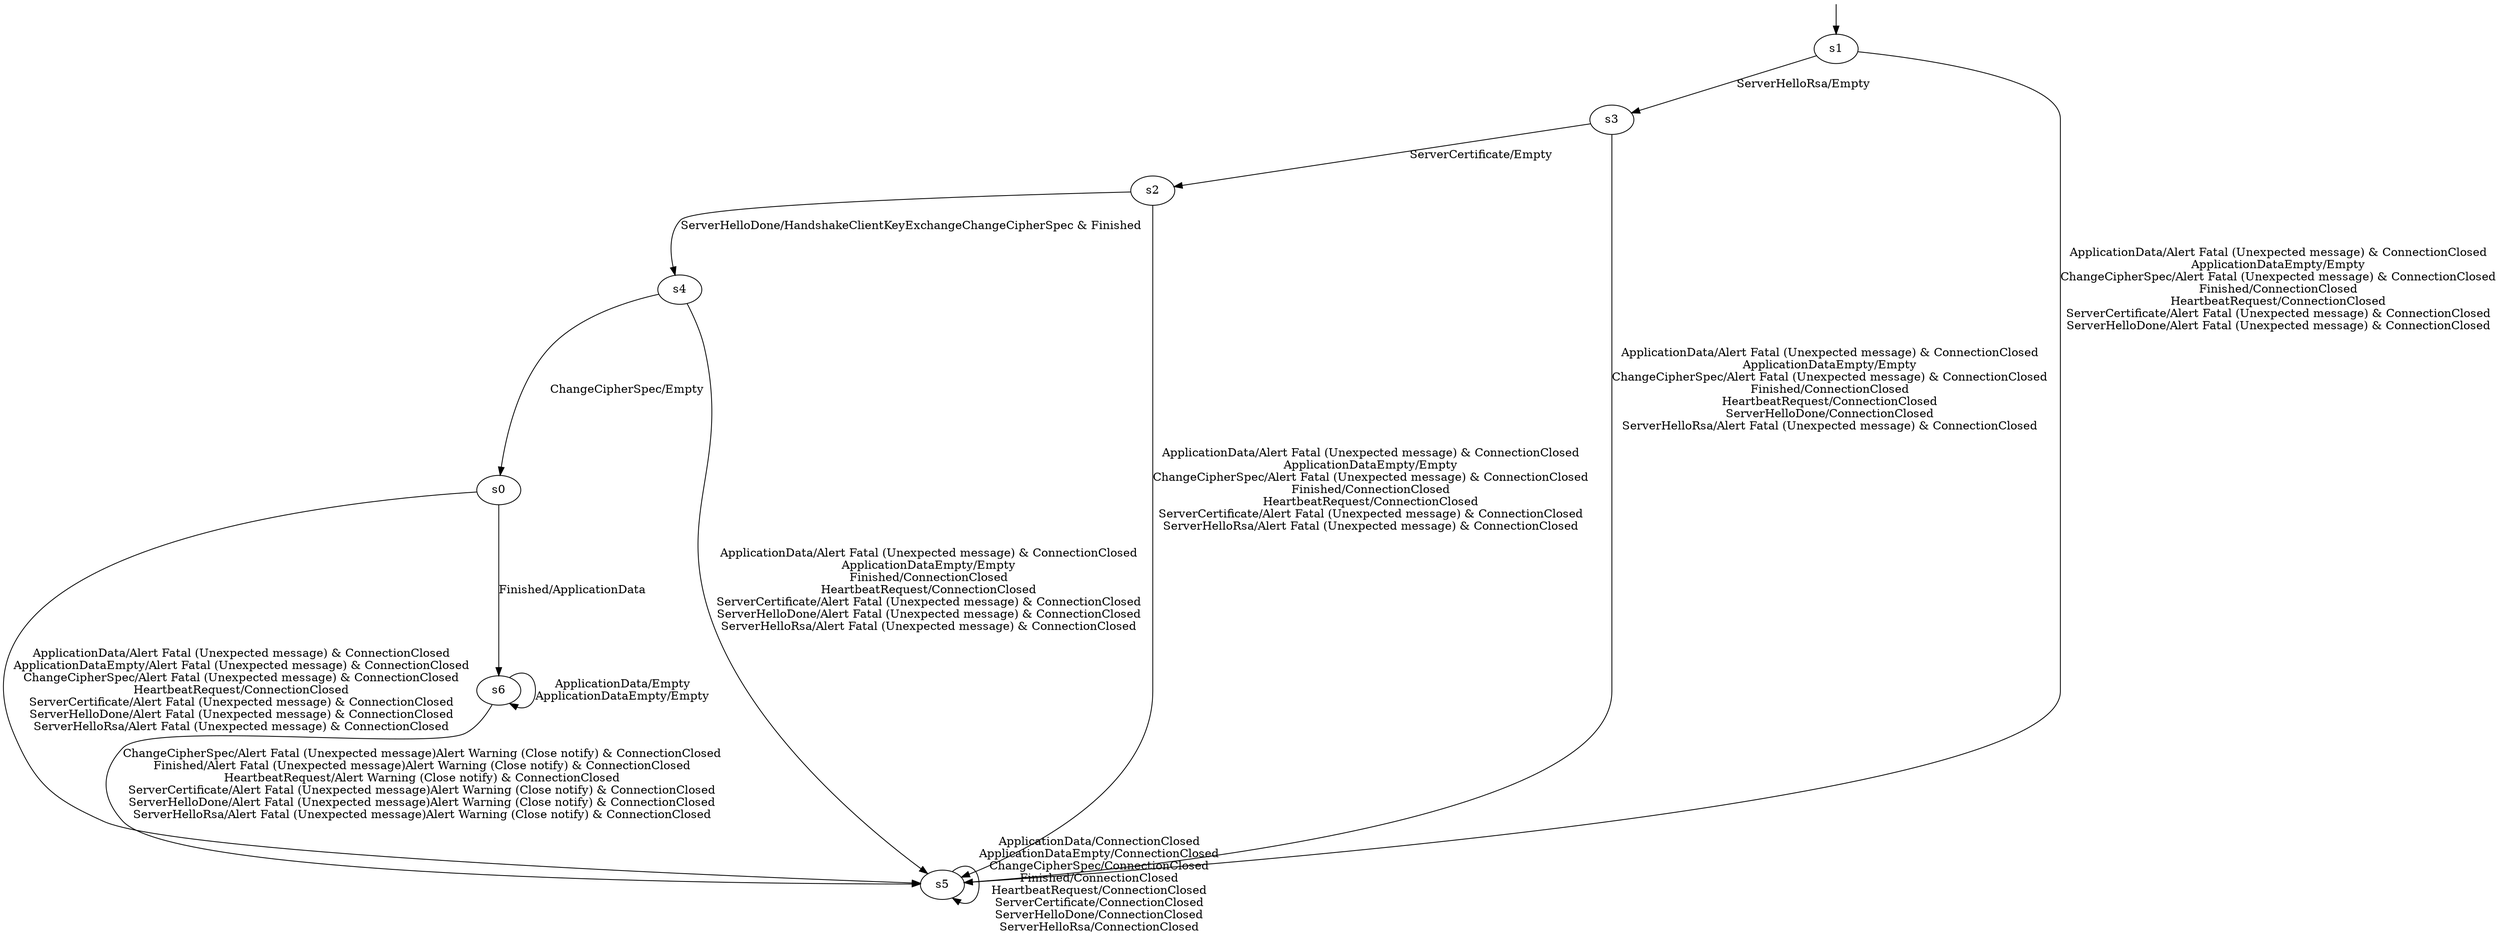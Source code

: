 digraph G {
__start0 [height="0", label="", shape="none", width="0"];
__start0 -> s1;
s1;
s0;
s2;
s3;
s4;
s5;
s6;
s1 -> s5  [label="ApplicationData/Alert Fatal (Unexpected message) & ConnectionClosed
ApplicationDataEmpty/Empty
ChangeCipherSpec/Alert Fatal (Unexpected message) & ConnectionClosed
Finished/ConnectionClosed
HeartbeatRequest/ConnectionClosed
ServerCertificate/Alert Fatal (Unexpected message) & ConnectionClosed
ServerHelloDone/Alert Fatal (Unexpected message) & ConnectionClosed"];
s1 -> s3  [label="ServerHelloRsa/Empty"];
s0 -> s5  [label="ApplicationData/Alert Fatal (Unexpected message) & ConnectionClosed
ApplicationDataEmpty/Alert Fatal (Unexpected message) & ConnectionClosed
ChangeCipherSpec/Alert Fatal (Unexpected message) & ConnectionClosed
HeartbeatRequest/ConnectionClosed
ServerCertificate/Alert Fatal (Unexpected message) & ConnectionClosed
ServerHelloDone/Alert Fatal (Unexpected message) & ConnectionClosed
ServerHelloRsa/Alert Fatal (Unexpected message) & ConnectionClosed"];
s0 -> s6  [label="Finished/ApplicationData"];
s2 -> s5  [label="ApplicationData/Alert Fatal (Unexpected message) & ConnectionClosed
ApplicationDataEmpty/Empty
ChangeCipherSpec/Alert Fatal (Unexpected message) & ConnectionClosed
Finished/ConnectionClosed
HeartbeatRequest/ConnectionClosed
ServerCertificate/Alert Fatal (Unexpected message) & ConnectionClosed
ServerHelloRsa/Alert Fatal (Unexpected message) & ConnectionClosed"];
s2 -> s4  [label="ServerHelloDone/HandshakeClientKeyExchangeChangeCipherSpec & Finished"];
s3 -> s5  [label="ApplicationData/Alert Fatal (Unexpected message) & ConnectionClosed
ApplicationDataEmpty/Empty
ChangeCipherSpec/Alert Fatal (Unexpected message) & ConnectionClosed
Finished/ConnectionClosed
HeartbeatRequest/ConnectionClosed
ServerHelloDone/ConnectionClosed
ServerHelloRsa/Alert Fatal (Unexpected message) & ConnectionClosed"];
s3 -> s2  [label="ServerCertificate/Empty"];
s4 -> s5  [label="ApplicationData/Alert Fatal (Unexpected message) & ConnectionClosed
ApplicationDataEmpty/Empty
Finished/ConnectionClosed
HeartbeatRequest/ConnectionClosed
ServerCertificate/Alert Fatal (Unexpected message) & ConnectionClosed
ServerHelloDone/Alert Fatal (Unexpected message) & ConnectionClosed
ServerHelloRsa/Alert Fatal (Unexpected message) & ConnectionClosed"];
s4 -> s0  [label="ChangeCipherSpec/Empty"];
s5 -> s5  [label="ApplicationData/ConnectionClosed
ApplicationDataEmpty/ConnectionClosed
ChangeCipherSpec/ConnectionClosed
Finished/ConnectionClosed
HeartbeatRequest/ConnectionClosed
ServerCertificate/ConnectionClosed
ServerHelloDone/ConnectionClosed
ServerHelloRsa/ConnectionClosed"];
s6 -> s6  [label="ApplicationData/Empty
ApplicationDataEmpty/Empty"];
s6 -> s5  [label="ChangeCipherSpec/Alert Fatal (Unexpected message)Alert Warning (Close notify) & ConnectionClosed
Finished/Alert Fatal (Unexpected message)Alert Warning (Close notify) & ConnectionClosed
HeartbeatRequest/Alert Warning (Close notify) & ConnectionClosed
ServerCertificate/Alert Fatal (Unexpected message)Alert Warning (Close notify) & ConnectionClosed
ServerHelloDone/Alert Fatal (Unexpected message)Alert Warning (Close notify) & ConnectionClosed
ServerHelloRsa/Alert Fatal (Unexpected message)Alert Warning (Close notify) & ConnectionClosed"];
}

